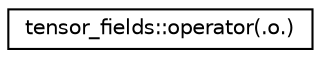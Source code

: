 digraph "Graphical Class Hierarchy"
{
 // LATEX_PDF_SIZE
  edge [fontname="Helvetica",fontsize="10",labelfontname="Helvetica",labelfontsize="10"];
  node [fontname="Helvetica",fontsize="10",shape=record];
  rankdir="LR";
  Node0 [label="tensor_fields::operator(.o.)",height=0.2,width=0.4,color="black", fillcolor="white", style="filled",URL="$interfacetensor__fields_1_1operator_07_8o_8_08.html",tooltip=" "];
}
